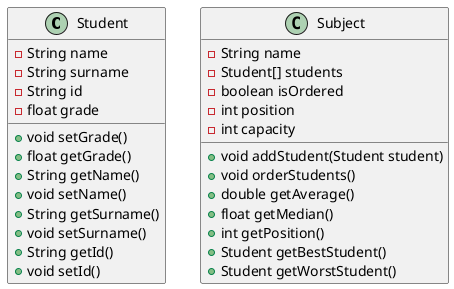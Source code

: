 @startuml
class Student{
    - String name
    - String surname
    - String id
    - float grade

    + void setGrade()
    + float getGrade()
    + String getName()
    + void setName()
    + String getSurname()
    + void setSurname()
    + String getId()
    + void setId()
}

class Subject{
    - String name
    - Student[] students
    - boolean isOrdered
    - int position
    - int capacity

    + void addStudent(Student student)
    + void orderStudents()
    + double getAverage()
    + float getMedian()
    + int getPosition()
    + Student getBestStudent()
    + Student getWorstStudent()
}
@enduml